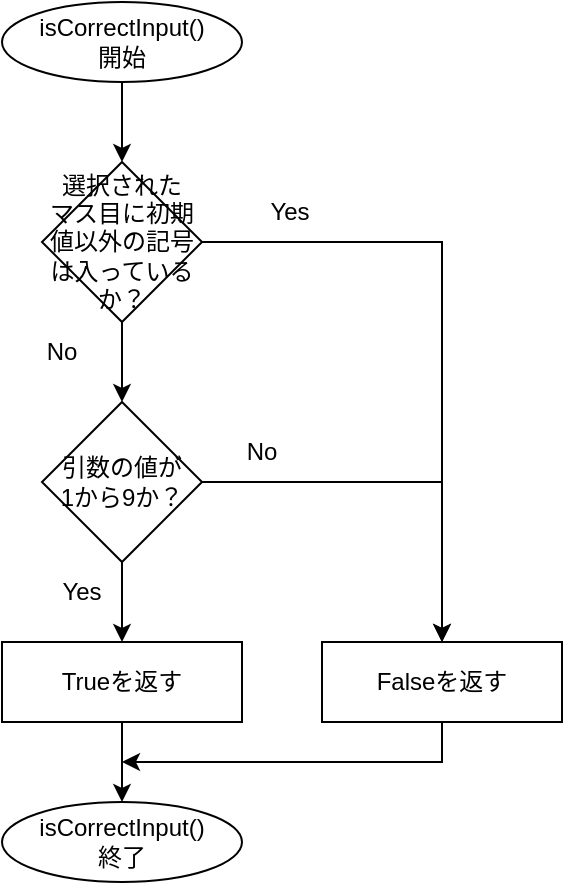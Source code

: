 <mxfile version="24.4.4" type="device">
  <diagram id="C5RBs43oDa-KdzZeNtuy" name="Page-1">
    <mxGraphModel dx="822" dy="1718" grid="1" gridSize="10" guides="1" tooltips="1" connect="1" arrows="1" fold="1" page="1" pageScale="1" pageWidth="827" pageHeight="1169" math="0" shadow="0">
      <root>
        <mxCell id="WIyWlLk6GJQsqaUBKTNV-0" />
        <mxCell id="WIyWlLk6GJQsqaUBKTNV-1" parent="WIyWlLk6GJQsqaUBKTNV-0" />
        <mxCell id="5rk9d67UiLtDXNYefbkg-3" style="edgeStyle=orthogonalEdgeStyle;rounded=0;orthogonalLoop=1;jettySize=auto;html=1;exitX=0.5;exitY=1;exitDx=0;exitDy=0;" edge="1" parent="WIyWlLk6GJQsqaUBKTNV-1" source="RXAWLuOQTzCZg4SzS0sC-0" target="5rk9d67UiLtDXNYefbkg-0">
          <mxGeometry relative="1" as="geometry" />
        </mxCell>
        <mxCell id="RXAWLuOQTzCZg4SzS0sC-0" value="isCorrectInput()&lt;br&gt;開始" style="ellipse;whiteSpace=wrap;html=1;" parent="WIyWlLk6GJQsqaUBKTNV-1" vertex="1">
          <mxGeometry x="240" y="-80" width="120" height="40" as="geometry" />
        </mxCell>
        <mxCell id="RXAWLuOQTzCZg4SzS0sC-6" style="edgeStyle=orthogonalEdgeStyle;rounded=0;orthogonalLoop=1;jettySize=auto;html=1;exitX=0.5;exitY=1;exitDx=0;exitDy=0;" parent="WIyWlLk6GJQsqaUBKTNV-1" source="RXAWLuOQTzCZg4SzS0sC-2" target="RXAWLuOQTzCZg4SzS0sC-4" edge="1">
          <mxGeometry relative="1" as="geometry" />
        </mxCell>
        <mxCell id="RXAWLuOQTzCZg4SzS0sC-7" style="edgeStyle=orthogonalEdgeStyle;rounded=0;orthogonalLoop=1;jettySize=auto;html=1;exitX=1;exitY=0.5;exitDx=0;exitDy=0;entryX=0.5;entryY=0;entryDx=0;entryDy=0;" parent="WIyWlLk6GJQsqaUBKTNV-1" source="RXAWLuOQTzCZg4SzS0sC-2" target="RXAWLuOQTzCZg4SzS0sC-5" edge="1">
          <mxGeometry relative="1" as="geometry">
            <mxPoint x="470" y="160" as="targetPoint" />
          </mxGeometry>
        </mxCell>
        <mxCell id="RXAWLuOQTzCZg4SzS0sC-2" value="引数の値が&lt;br&gt;1から9か？" style="rhombus;whiteSpace=wrap;html=1;" parent="WIyWlLk6GJQsqaUBKTNV-1" vertex="1">
          <mxGeometry x="260" y="120" width="80" height="80" as="geometry" />
        </mxCell>
        <mxCell id="RXAWLuOQTzCZg4SzS0sC-8" style="edgeStyle=orthogonalEdgeStyle;rounded=0;orthogonalLoop=1;jettySize=auto;html=1;exitX=0.5;exitY=1;exitDx=0;exitDy=0;" parent="WIyWlLk6GJQsqaUBKTNV-1" source="RXAWLuOQTzCZg4SzS0sC-4" edge="1">
          <mxGeometry relative="1" as="geometry">
            <mxPoint x="300" y="320" as="targetPoint" />
          </mxGeometry>
        </mxCell>
        <mxCell id="RXAWLuOQTzCZg4SzS0sC-4" value="Trueを返す" style="rounded=0;whiteSpace=wrap;html=1;" parent="WIyWlLk6GJQsqaUBKTNV-1" vertex="1">
          <mxGeometry x="240" y="240" width="120" height="40" as="geometry" />
        </mxCell>
        <mxCell id="RXAWLuOQTzCZg4SzS0sC-9" style="edgeStyle=orthogonalEdgeStyle;rounded=0;orthogonalLoop=1;jettySize=auto;html=1;exitX=0.5;exitY=1;exitDx=0;exitDy=0;" parent="WIyWlLk6GJQsqaUBKTNV-1" source="RXAWLuOQTzCZg4SzS0sC-5" edge="1">
          <mxGeometry relative="1" as="geometry">
            <mxPoint x="300" y="300" as="targetPoint" />
            <Array as="points">
              <mxPoint x="460" y="300" />
            </Array>
          </mxGeometry>
        </mxCell>
        <mxCell id="RXAWLuOQTzCZg4SzS0sC-5" value="Falseを返す" style="rounded=0;whiteSpace=wrap;html=1;" parent="WIyWlLk6GJQsqaUBKTNV-1" vertex="1">
          <mxGeometry x="400" y="240" width="120" height="40" as="geometry" />
        </mxCell>
        <mxCell id="RXAWLuOQTzCZg4SzS0sC-10" value="isCorrectInput()&lt;br&gt;終了" style="ellipse;whiteSpace=wrap;html=1;" parent="WIyWlLk6GJQsqaUBKTNV-1" vertex="1">
          <mxGeometry x="240" y="320" width="120" height="40" as="geometry" />
        </mxCell>
        <mxCell id="8P1tPI35pDaJDjmwQonn-0" value="Yes" style="text;html=1;align=center;verticalAlign=middle;whiteSpace=wrap;rounded=0;" parent="WIyWlLk6GJQsqaUBKTNV-1" vertex="1">
          <mxGeometry x="250" y="200" width="60" height="30" as="geometry" />
        </mxCell>
        <mxCell id="8P1tPI35pDaJDjmwQonn-1" value="No" style="text;html=1;align=center;verticalAlign=middle;whiteSpace=wrap;rounded=0;" parent="WIyWlLk6GJQsqaUBKTNV-1" vertex="1">
          <mxGeometry x="340" y="130" width="60" height="30" as="geometry" />
        </mxCell>
        <mxCell id="5rk9d67UiLtDXNYefbkg-1" style="edgeStyle=orthogonalEdgeStyle;rounded=0;orthogonalLoop=1;jettySize=auto;html=1;" edge="1" parent="WIyWlLk6GJQsqaUBKTNV-1" source="5rk9d67UiLtDXNYefbkg-0" target="RXAWLuOQTzCZg4SzS0sC-5">
          <mxGeometry relative="1" as="geometry" />
        </mxCell>
        <mxCell id="5rk9d67UiLtDXNYefbkg-2" style="edgeStyle=orthogonalEdgeStyle;rounded=0;orthogonalLoop=1;jettySize=auto;html=1;exitX=0.5;exitY=1;exitDx=0;exitDy=0;" edge="1" parent="WIyWlLk6GJQsqaUBKTNV-1" source="5rk9d67UiLtDXNYefbkg-0" target="RXAWLuOQTzCZg4SzS0sC-2">
          <mxGeometry relative="1" as="geometry" />
        </mxCell>
        <mxCell id="5rk9d67UiLtDXNYefbkg-0" value="選択された&lt;div&gt;マス目に初期値以外の&lt;span style=&quot;background-color: initial;&quot;&gt;記号は入っているか？&lt;/span&gt;&lt;/div&gt;" style="rhombus;whiteSpace=wrap;html=1;" vertex="1" parent="WIyWlLk6GJQsqaUBKTNV-1">
          <mxGeometry x="260" width="80" height="80" as="geometry" />
        </mxCell>
        <mxCell id="5rk9d67UiLtDXNYefbkg-4" value="No" style="text;html=1;align=center;verticalAlign=middle;whiteSpace=wrap;rounded=0;" vertex="1" parent="WIyWlLk6GJQsqaUBKTNV-1">
          <mxGeometry x="240" y="80" width="60" height="30" as="geometry" />
        </mxCell>
        <mxCell id="5rk9d67UiLtDXNYefbkg-5" value="Yes" style="text;html=1;align=center;verticalAlign=middle;whiteSpace=wrap;rounded=0;" vertex="1" parent="WIyWlLk6GJQsqaUBKTNV-1">
          <mxGeometry x="354" y="10" width="60" height="30" as="geometry" />
        </mxCell>
      </root>
    </mxGraphModel>
  </diagram>
</mxfile>
